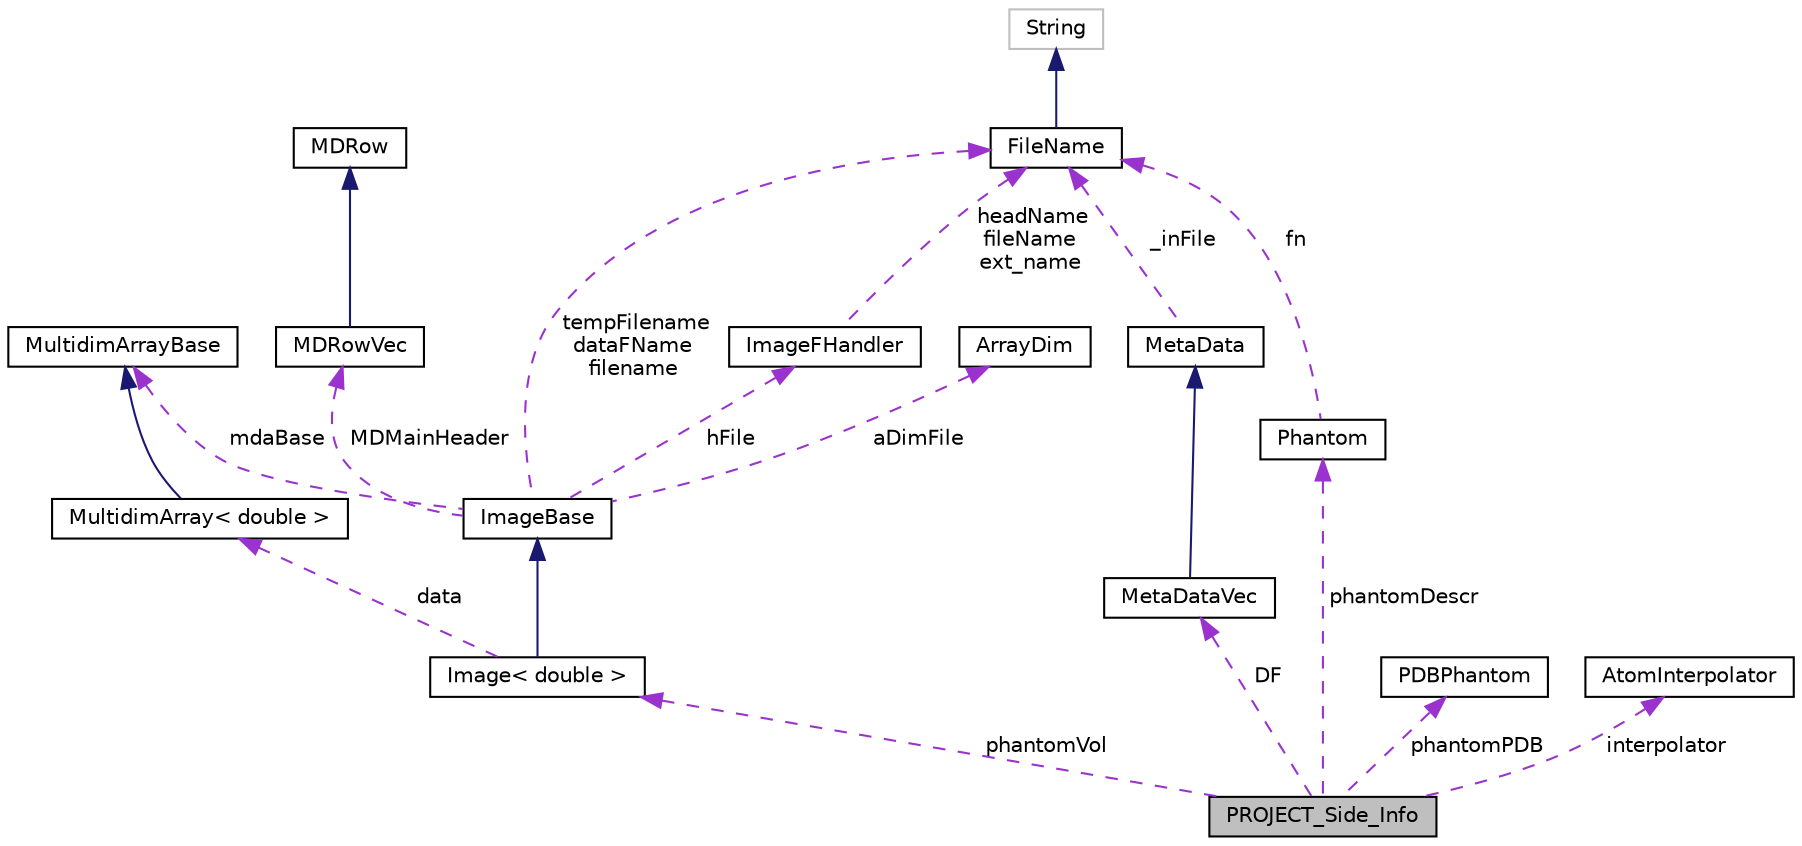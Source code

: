 digraph "PROJECT_Side_Info"
{
  edge [fontname="Helvetica",fontsize="10",labelfontname="Helvetica",labelfontsize="10"];
  node [fontname="Helvetica",fontsize="10",shape=record];
  Node1 [label="PROJECT_Side_Info",height=0.2,width=0.4,color="black", fillcolor="grey75", style="filled", fontcolor="black"];
  Node2 -> Node1 [dir="back",color="darkorchid3",fontsize="10",style="dashed",label=" phantomDescr" ,fontname="Helvetica"];
  Node2 [label="Phantom",height=0.2,width=0.4,color="black", fillcolor="white", style="filled",URL="$classPhantom.html"];
  Node3 -> Node2 [dir="back",color="darkorchid3",fontsize="10",style="dashed",label=" fn" ,fontname="Helvetica"];
  Node3 [label="FileName",height=0.2,width=0.4,color="black", fillcolor="white", style="filled",URL="$classFileName.html"];
  Node4 -> Node3 [dir="back",color="midnightblue",fontsize="10",style="solid",fontname="Helvetica"];
  Node4 [label="String",height=0.2,width=0.4,color="grey75", fillcolor="white", style="filled"];
  Node5 -> Node1 [dir="back",color="darkorchid3",fontsize="10",style="dashed",label=" phantomPDB" ,fontname="Helvetica"];
  Node5 [label="PDBPhantom",height=0.2,width=0.4,color="black", fillcolor="white", style="filled",URL="$classPDBPhantom.html"];
  Node6 -> Node1 [dir="back",color="darkorchid3",fontsize="10",style="dashed",label=" DF" ,fontname="Helvetica"];
  Node6 [label="MetaDataVec",height=0.2,width=0.4,color="black", fillcolor="white", style="filled",URL="$classMetaDataVec.html"];
  Node7 -> Node6 [dir="back",color="midnightblue",fontsize="10",style="solid",fontname="Helvetica"];
  Node7 [label="MetaData",height=0.2,width=0.4,color="black", fillcolor="white", style="filled",URL="$classMetaData.html"];
  Node3 -> Node7 [dir="back",color="darkorchid3",fontsize="10",style="dashed",label=" _inFile" ,fontname="Helvetica"];
  Node8 -> Node1 [dir="back",color="darkorchid3",fontsize="10",style="dashed",label=" phantomVol" ,fontname="Helvetica"];
  Node8 [label="Image\< double \>",height=0.2,width=0.4,color="black", fillcolor="white", style="filled",URL="$classImage.html"];
  Node9 -> Node8 [dir="back",color="midnightblue",fontsize="10",style="solid",fontname="Helvetica"];
  Node9 [label="ImageBase",height=0.2,width=0.4,color="black", fillcolor="white", style="filled",URL="$classImageBase.html",tooltip="Image base class. "];
  Node10 -> Node9 [dir="back",color="darkorchid3",fontsize="10",style="dashed",label=" mdaBase" ,fontname="Helvetica"];
  Node10 [label="MultidimArrayBase",height=0.2,width=0.4,color="black", fillcolor="white", style="filled",URL="$classMultidimArrayBase.html"];
  Node11 -> Node9 [dir="back",color="darkorchid3",fontsize="10",style="dashed",label=" MDMainHeader" ,fontname="Helvetica"];
  Node11 [label="MDRowVec",height=0.2,width=0.4,color="black", fillcolor="white", style="filled",URL="$classMDRowVec.html"];
  Node12 -> Node11 [dir="back",color="midnightblue",fontsize="10",style="solid",fontname="Helvetica"];
  Node12 [label="MDRow",height=0.2,width=0.4,color="black", fillcolor="white", style="filled",URL="$classMDRow.html"];
  Node13 -> Node9 [dir="back",color="darkorchid3",fontsize="10",style="dashed",label=" hFile" ,fontname="Helvetica"];
  Node13 [label="ImageFHandler",height=0.2,width=0.4,color="black", fillcolor="white", style="filled",URL="$structImageFHandler.html"];
  Node3 -> Node13 [dir="back",color="darkorchid3",fontsize="10",style="dashed",label=" headName\nfileName\next_name" ,fontname="Helvetica"];
  Node14 -> Node9 [dir="back",color="darkorchid3",fontsize="10",style="dashed",label=" aDimFile" ,fontname="Helvetica"];
  Node14 [label="ArrayDim",height=0.2,width=0.4,color="black", fillcolor="white", style="filled",URL="$structArrayDim.html"];
  Node3 -> Node9 [dir="back",color="darkorchid3",fontsize="10",style="dashed",label=" tempFilename\ndataFName\nfilename" ,fontname="Helvetica"];
  Node15 -> Node8 [dir="back",color="darkorchid3",fontsize="10",style="dashed",label=" data" ,fontname="Helvetica"];
  Node15 [label="MultidimArray\< double \>",height=0.2,width=0.4,color="black", fillcolor="white", style="filled",URL="$classMultidimArray.html"];
  Node10 -> Node15 [dir="back",color="midnightblue",fontsize="10",style="solid",fontname="Helvetica"];
  Node16 -> Node1 [dir="back",color="darkorchid3",fontsize="10",style="dashed",label=" interpolator" ,fontname="Helvetica"];
  Node16 [label="AtomInterpolator",height=0.2,width=0.4,color="black", fillcolor="white", style="filled",URL="$classAtomInterpolator.html"];
}
